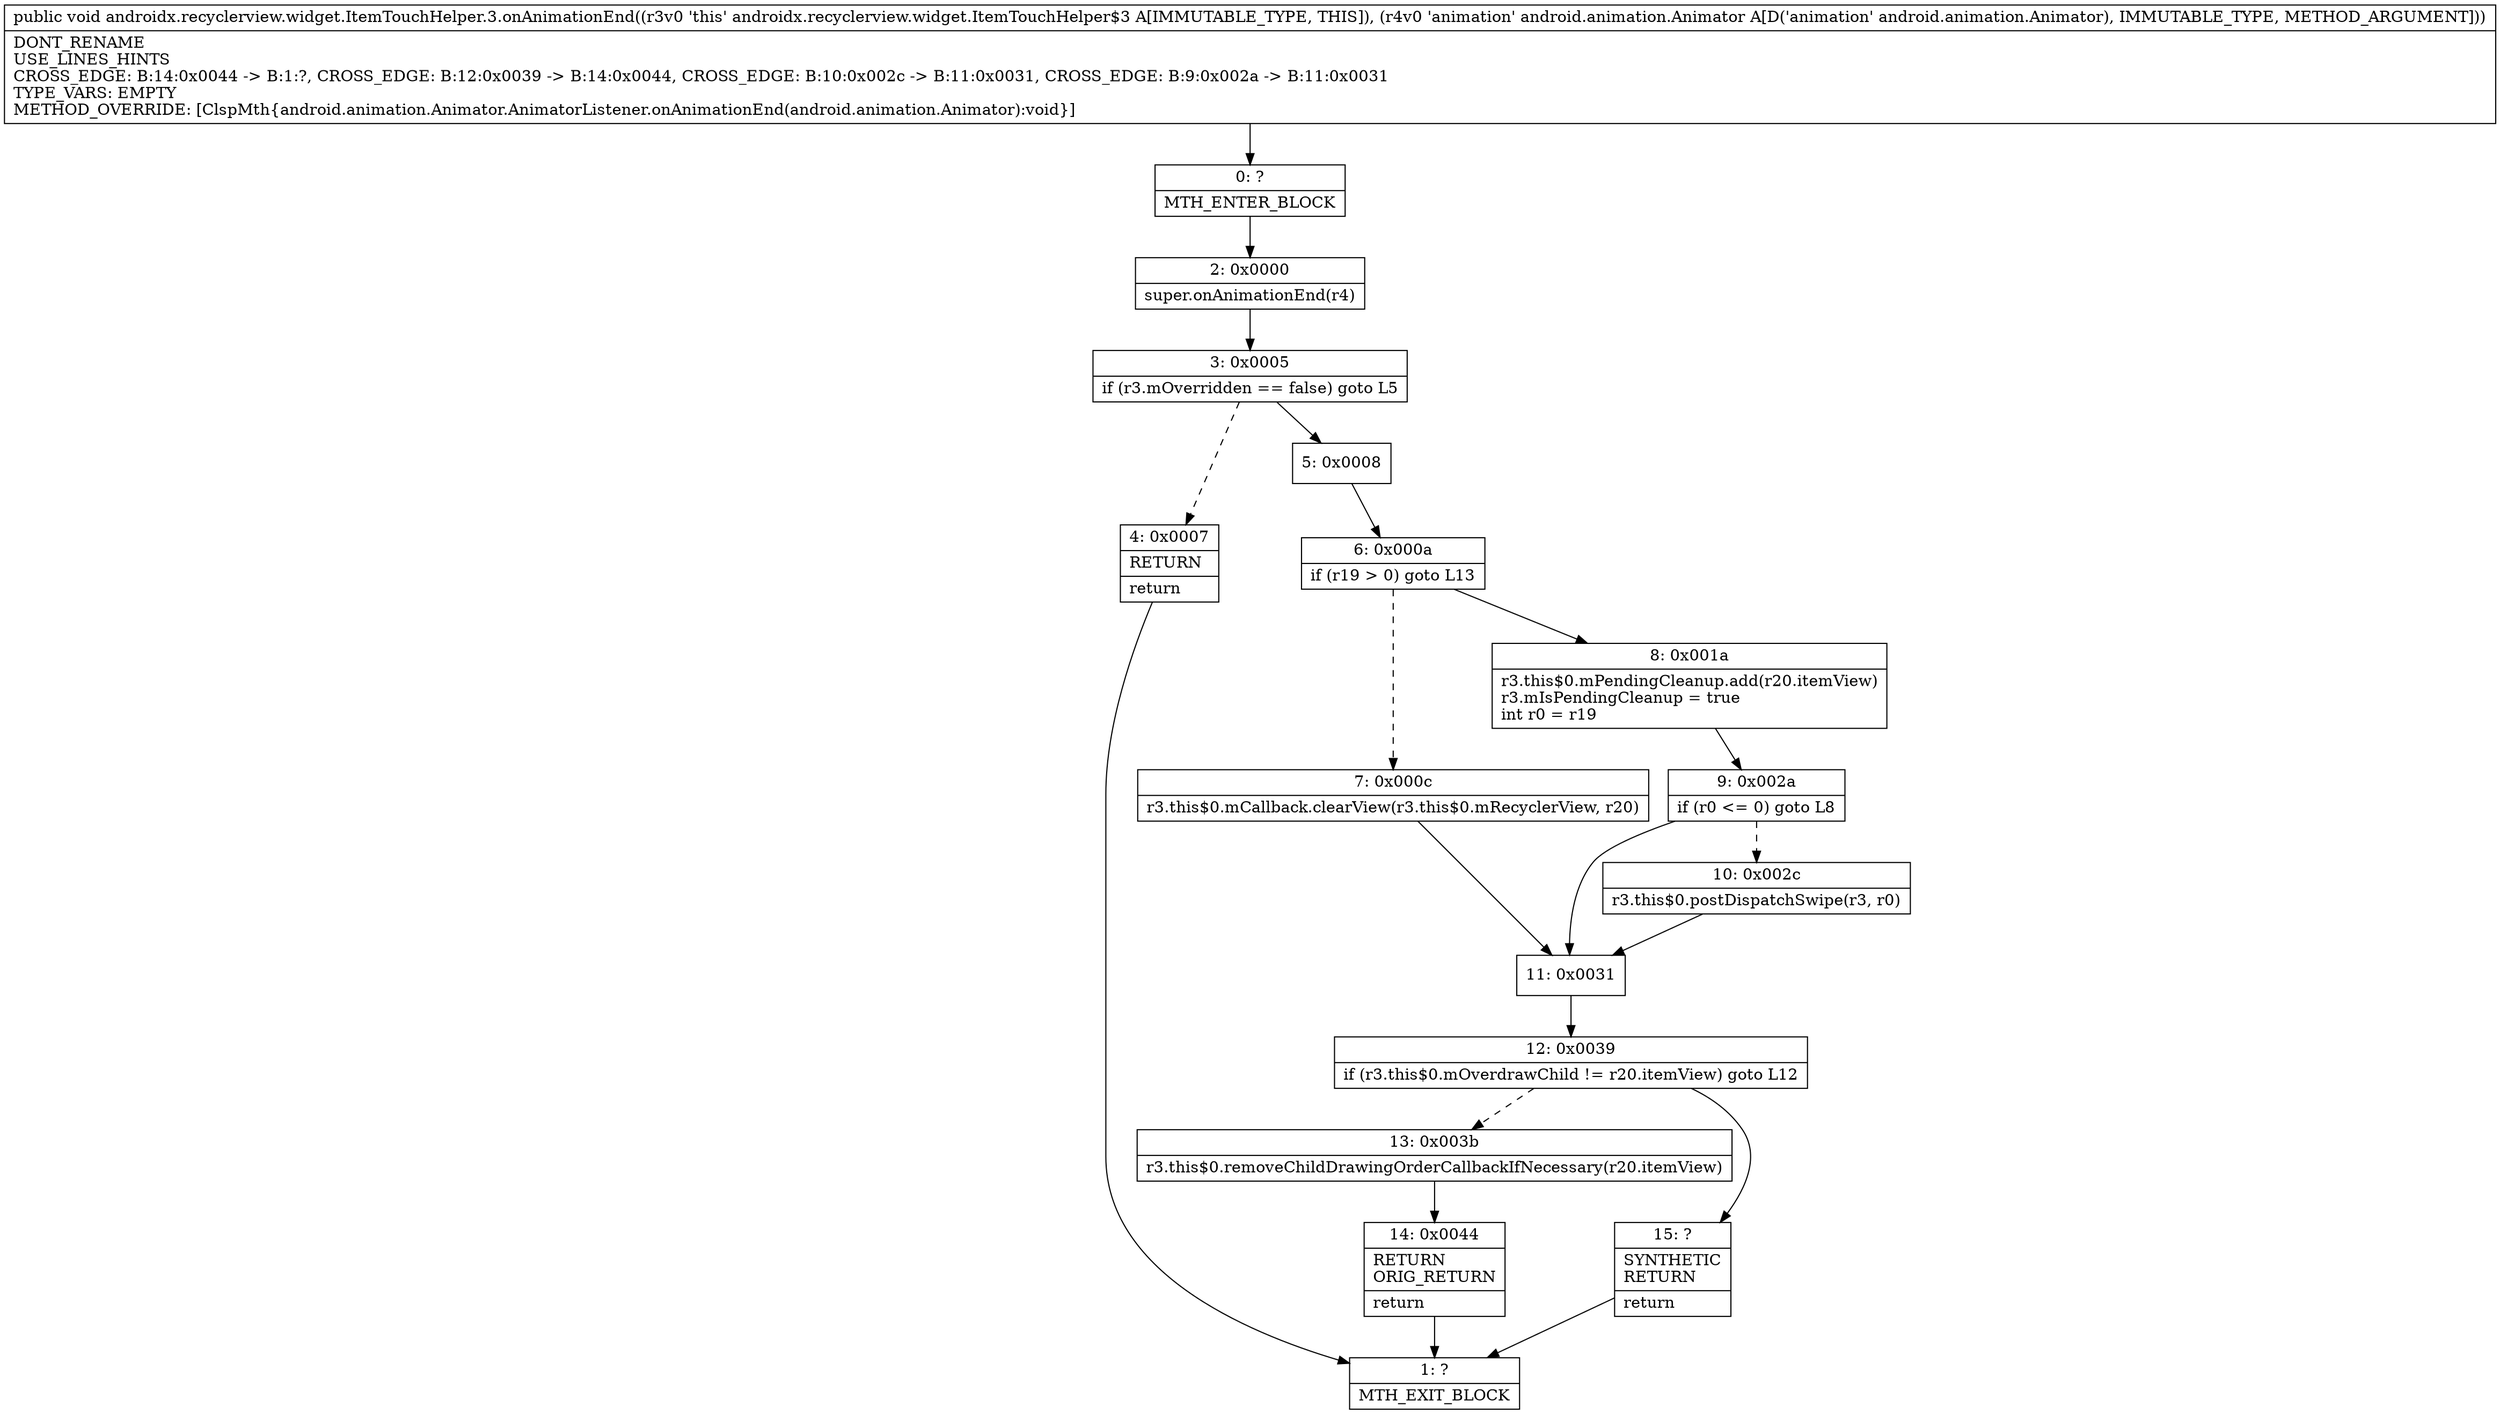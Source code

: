 digraph "CFG forandroidx.recyclerview.widget.ItemTouchHelper.3.onAnimationEnd(Landroid\/animation\/Animator;)V" {
Node_0 [shape=record,label="{0\:\ ?|MTH_ENTER_BLOCK\l}"];
Node_2 [shape=record,label="{2\:\ 0x0000|super.onAnimationEnd(r4)\l}"];
Node_3 [shape=record,label="{3\:\ 0x0005|if (r3.mOverridden == false) goto L5\l}"];
Node_4 [shape=record,label="{4\:\ 0x0007|RETURN\l|return\l}"];
Node_1 [shape=record,label="{1\:\ ?|MTH_EXIT_BLOCK\l}"];
Node_5 [shape=record,label="{5\:\ 0x0008}"];
Node_6 [shape=record,label="{6\:\ 0x000a|if (r19 \> 0) goto L13\l}"];
Node_7 [shape=record,label="{7\:\ 0x000c|r3.this$0.mCallback.clearView(r3.this$0.mRecyclerView, r20)\l}"];
Node_11 [shape=record,label="{11\:\ 0x0031}"];
Node_12 [shape=record,label="{12\:\ 0x0039|if (r3.this$0.mOverdrawChild != r20.itemView) goto L12\l}"];
Node_13 [shape=record,label="{13\:\ 0x003b|r3.this$0.removeChildDrawingOrderCallbackIfNecessary(r20.itemView)\l}"];
Node_14 [shape=record,label="{14\:\ 0x0044|RETURN\lORIG_RETURN\l|return\l}"];
Node_15 [shape=record,label="{15\:\ ?|SYNTHETIC\lRETURN\l|return\l}"];
Node_8 [shape=record,label="{8\:\ 0x001a|r3.this$0.mPendingCleanup.add(r20.itemView)\lr3.mIsPendingCleanup = true\lint r0 = r19\l}"];
Node_9 [shape=record,label="{9\:\ 0x002a|if (r0 \<= 0) goto L8\l}"];
Node_10 [shape=record,label="{10\:\ 0x002c|r3.this$0.postDispatchSwipe(r3, r0)\l}"];
MethodNode[shape=record,label="{public void androidx.recyclerview.widget.ItemTouchHelper.3.onAnimationEnd((r3v0 'this' androidx.recyclerview.widget.ItemTouchHelper$3 A[IMMUTABLE_TYPE, THIS]), (r4v0 'animation' android.animation.Animator A[D('animation' android.animation.Animator), IMMUTABLE_TYPE, METHOD_ARGUMENT]))  | DONT_RENAME\lUSE_LINES_HINTS\lCROSS_EDGE: B:14:0x0044 \-\> B:1:?, CROSS_EDGE: B:12:0x0039 \-\> B:14:0x0044, CROSS_EDGE: B:10:0x002c \-\> B:11:0x0031, CROSS_EDGE: B:9:0x002a \-\> B:11:0x0031\lTYPE_VARS: EMPTY\lMETHOD_OVERRIDE: [ClspMth\{android.animation.Animator.AnimatorListener.onAnimationEnd(android.animation.Animator):void\}]\l}"];
MethodNode -> Node_0;Node_0 -> Node_2;
Node_2 -> Node_3;
Node_3 -> Node_4[style=dashed];
Node_3 -> Node_5;
Node_4 -> Node_1;
Node_5 -> Node_6;
Node_6 -> Node_7[style=dashed];
Node_6 -> Node_8;
Node_7 -> Node_11;
Node_11 -> Node_12;
Node_12 -> Node_13[style=dashed];
Node_12 -> Node_15;
Node_13 -> Node_14;
Node_14 -> Node_1;
Node_15 -> Node_1;
Node_8 -> Node_9;
Node_9 -> Node_10[style=dashed];
Node_9 -> Node_11;
Node_10 -> Node_11;
}


